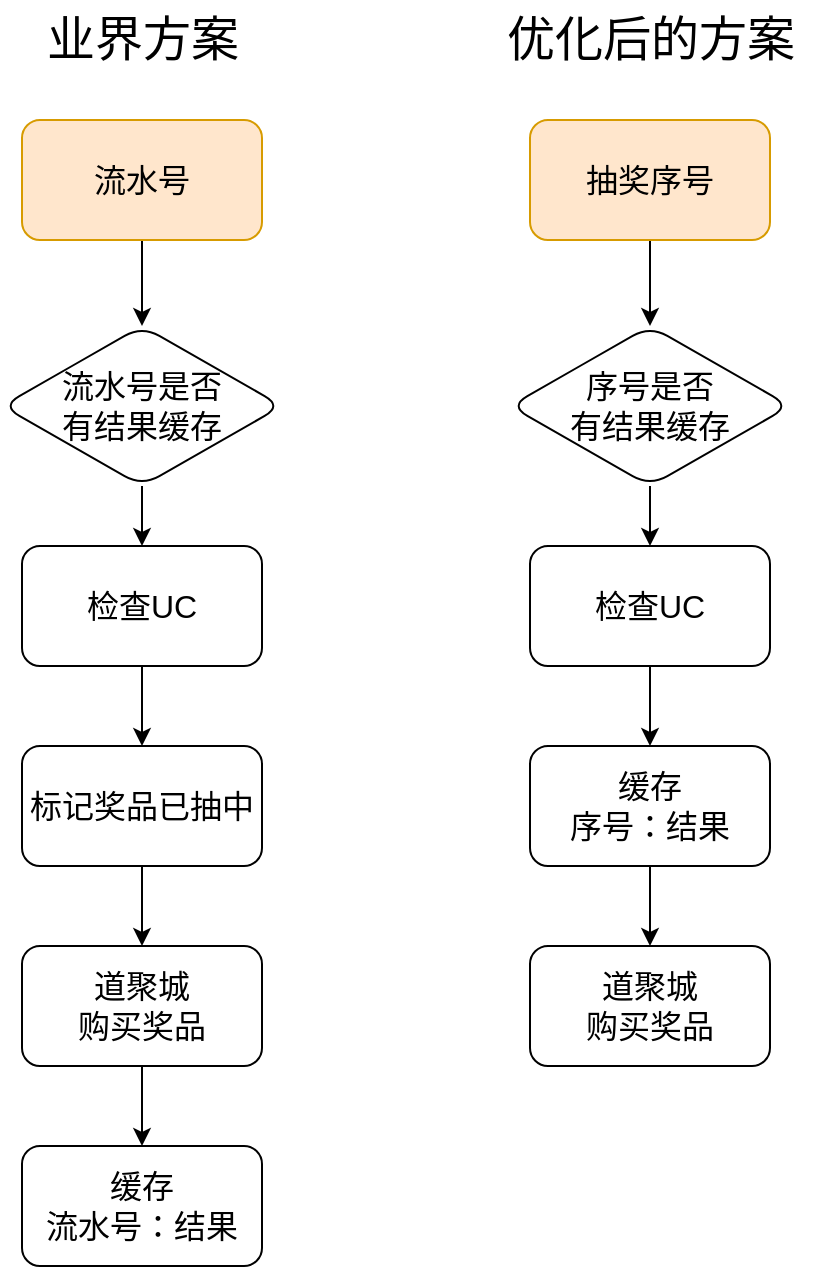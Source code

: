 <mxfile version="20.8.19" type="github">
  <diagram name="第 1 页" id="vSXPesGRcccRzlFdrcXZ">
    <mxGraphModel dx="1026" dy="683" grid="1" gridSize="10" guides="1" tooltips="1" connect="1" arrows="1" fold="1" page="1" pageScale="1" pageWidth="827" pageHeight="1169" math="0" shadow="0">
      <root>
        <mxCell id="0" />
        <mxCell id="1" parent="0" />
        <mxCell id="cHXS6WIh2ep5NLIJgydF-18" value="" style="edgeStyle=orthogonalEdgeStyle;rounded=0;orthogonalLoop=1;jettySize=auto;html=1;fontSize=16;" edge="1" parent="1" source="cHXS6WIh2ep5NLIJgydF-1" target="cHXS6WIh2ep5NLIJgydF-17">
          <mxGeometry relative="1" as="geometry" />
        </mxCell>
        <mxCell id="cHXS6WIh2ep5NLIJgydF-1" value="&lt;font size=&quot;3&quot;&gt;流水号&lt;/font&gt;" style="rounded=1;whiteSpace=wrap;html=1;fillColor=#ffe6cc;strokeColor=#d79b00;" vertex="1" parent="1">
          <mxGeometry x="160" y="220" width="120" height="60" as="geometry" />
        </mxCell>
        <mxCell id="cHXS6WIh2ep5NLIJgydF-9" value="" style="edgeStyle=orthogonalEdgeStyle;rounded=0;orthogonalLoop=1;jettySize=auto;html=1;fontSize=18;" edge="1" parent="1" source="cHXS6WIh2ep5NLIJgydF-4" target="cHXS6WIh2ep5NLIJgydF-5">
          <mxGeometry relative="1" as="geometry" />
        </mxCell>
        <mxCell id="cHXS6WIh2ep5NLIJgydF-4" value="&lt;font size=&quot;3&quot;&gt;检查UC&lt;/font&gt;" style="rounded=1;whiteSpace=wrap;html=1;" vertex="1" parent="1">
          <mxGeometry x="160" y="433" width="120" height="60" as="geometry" />
        </mxCell>
        <mxCell id="cHXS6WIh2ep5NLIJgydF-10" value="" style="edgeStyle=orthogonalEdgeStyle;rounded=0;orthogonalLoop=1;jettySize=auto;html=1;fontSize=18;" edge="1" parent="1" source="cHXS6WIh2ep5NLIJgydF-5" target="cHXS6WIh2ep5NLIJgydF-6">
          <mxGeometry relative="1" as="geometry" />
        </mxCell>
        <mxCell id="cHXS6WIh2ep5NLIJgydF-5" value="&lt;font size=&quot;3&quot;&gt;标记奖品已抽中&lt;/font&gt;" style="rounded=1;whiteSpace=wrap;html=1;" vertex="1" parent="1">
          <mxGeometry x="160" y="533" width="120" height="60" as="geometry" />
        </mxCell>
        <mxCell id="cHXS6WIh2ep5NLIJgydF-15" value="" style="edgeStyle=orthogonalEdgeStyle;rounded=0;orthogonalLoop=1;jettySize=auto;html=1;fontSize=14;" edge="1" parent="1" source="cHXS6WIh2ep5NLIJgydF-6" target="cHXS6WIh2ep5NLIJgydF-14">
          <mxGeometry relative="1" as="geometry" />
        </mxCell>
        <mxCell id="cHXS6WIh2ep5NLIJgydF-6" value="&lt;font size=&quot;3&quot;&gt;道聚城&lt;br&gt;购买奖品&lt;/font&gt;" style="rounded=1;whiteSpace=wrap;html=1;" vertex="1" parent="1">
          <mxGeometry x="160" y="633" width="120" height="60" as="geometry" />
        </mxCell>
        <mxCell id="cHXS6WIh2ep5NLIJgydF-11" value="&lt;span style=&quot;font-size: 24px;&quot;&gt;业界方案&lt;/span&gt;" style="text;html=1;align=center;verticalAlign=middle;resizable=0;points=[];autosize=1;strokeColor=none;fillColor=none;fontSize=18;" vertex="1" parent="1">
          <mxGeometry x="160" y="160" width="120" height="40" as="geometry" />
        </mxCell>
        <mxCell id="cHXS6WIh2ep5NLIJgydF-14" value="&lt;div style=&quot;border-color: var(--border-color);&quot;&gt;&lt;font style=&quot;font-size: 16px;&quot;&gt;缓存&lt;/font&gt;&lt;/div&gt;&lt;div style=&quot;border-color: var(--border-color);&quot;&gt;&lt;font size=&quot;3&quot;&gt;流水号：结果&lt;/font&gt;&lt;/div&gt;" style="rounded=1;whiteSpace=wrap;html=1;" vertex="1" parent="1">
          <mxGeometry x="160" y="733" width="120" height="60" as="geometry" />
        </mxCell>
        <mxCell id="cHXS6WIh2ep5NLIJgydF-19" value="" style="edgeStyle=orthogonalEdgeStyle;rounded=0;orthogonalLoop=1;jettySize=auto;html=1;fontSize=16;" edge="1" parent="1" source="cHXS6WIh2ep5NLIJgydF-17" target="cHXS6WIh2ep5NLIJgydF-4">
          <mxGeometry relative="1" as="geometry" />
        </mxCell>
        <mxCell id="cHXS6WIh2ep5NLIJgydF-17" value="流水号是否&lt;br&gt;有结果缓存" style="rhombus;whiteSpace=wrap;html=1;rounded=1;fontSize=16;" vertex="1" parent="1">
          <mxGeometry x="150" y="323" width="140" height="80" as="geometry" />
        </mxCell>
        <mxCell id="cHXS6WIh2ep5NLIJgydF-20" value="&lt;span style=&quot;font-size: 24px;&quot;&gt;优化后的方案&lt;/span&gt;" style="text;html=1;align=center;verticalAlign=middle;resizable=0;points=[];autosize=1;strokeColor=none;fillColor=none;fontSize=18;" vertex="1" parent="1">
          <mxGeometry x="389" y="160" width="170" height="40" as="geometry" />
        </mxCell>
        <mxCell id="cHXS6WIh2ep5NLIJgydF-21" value="" style="edgeStyle=orthogonalEdgeStyle;rounded=0;orthogonalLoop=1;jettySize=auto;html=1;fontSize=16;" edge="1" parent="1" source="cHXS6WIh2ep5NLIJgydF-22" target="cHXS6WIh2ep5NLIJgydF-31">
          <mxGeometry relative="1" as="geometry" />
        </mxCell>
        <mxCell id="cHXS6WIh2ep5NLIJgydF-22" value="&lt;font size=&quot;3&quot;&gt;抽奖序号&lt;/font&gt;" style="rounded=1;whiteSpace=wrap;html=1;fillColor=#ffe6cc;strokeColor=#d79b00;" vertex="1" parent="1">
          <mxGeometry x="414" y="220" width="120" height="60" as="geometry" />
        </mxCell>
        <mxCell id="cHXS6WIh2ep5NLIJgydF-23" value="" style="edgeStyle=orthogonalEdgeStyle;rounded=0;orthogonalLoop=1;jettySize=auto;html=1;fontSize=18;" edge="1" parent="1" source="cHXS6WIh2ep5NLIJgydF-24" target="cHXS6WIh2ep5NLIJgydF-26">
          <mxGeometry relative="1" as="geometry" />
        </mxCell>
        <mxCell id="cHXS6WIh2ep5NLIJgydF-24" value="&lt;font size=&quot;3&quot;&gt;检查UC&lt;/font&gt;" style="rounded=1;whiteSpace=wrap;html=1;" vertex="1" parent="1">
          <mxGeometry x="414" y="433" width="120" height="60" as="geometry" />
        </mxCell>
        <mxCell id="cHXS6WIh2ep5NLIJgydF-25" value="" style="edgeStyle=orthogonalEdgeStyle;rounded=0;orthogonalLoop=1;jettySize=auto;html=1;fontSize=18;" edge="1" parent="1" source="cHXS6WIh2ep5NLIJgydF-26" target="cHXS6WIh2ep5NLIJgydF-28">
          <mxGeometry relative="1" as="geometry" />
        </mxCell>
        <mxCell id="cHXS6WIh2ep5NLIJgydF-26" value="&lt;div style=&quot;border-color: var(--border-color);&quot;&gt;&lt;font style=&quot;border-color: var(--border-color); font-size: 16px;&quot;&gt;缓存&lt;/font&gt;&lt;/div&gt;&lt;div style=&quot;border-color: var(--border-color);&quot;&gt;&lt;font style=&quot;border-color: var(--border-color);&quot; size=&quot;3&quot;&gt;序号：结果&lt;/font&gt;&lt;/div&gt;" style="rounded=1;whiteSpace=wrap;html=1;" vertex="1" parent="1">
          <mxGeometry x="414" y="533" width="120" height="60" as="geometry" />
        </mxCell>
        <mxCell id="cHXS6WIh2ep5NLIJgydF-28" value="&lt;font size=&quot;3&quot;&gt;道聚城&lt;br&gt;购买奖品&lt;/font&gt;" style="rounded=1;whiteSpace=wrap;html=1;" vertex="1" parent="1">
          <mxGeometry x="414" y="633" width="120" height="60" as="geometry" />
        </mxCell>
        <mxCell id="cHXS6WIh2ep5NLIJgydF-30" value="" style="edgeStyle=orthogonalEdgeStyle;rounded=0;orthogonalLoop=1;jettySize=auto;html=1;fontSize=16;" edge="1" parent="1" source="cHXS6WIh2ep5NLIJgydF-31" target="cHXS6WIh2ep5NLIJgydF-24">
          <mxGeometry relative="1" as="geometry" />
        </mxCell>
        <mxCell id="cHXS6WIh2ep5NLIJgydF-31" value="序号是否&lt;br&gt;有结果缓存" style="rhombus;whiteSpace=wrap;html=1;rounded=1;fontSize=16;" vertex="1" parent="1">
          <mxGeometry x="404" y="323" width="140" height="80" as="geometry" />
        </mxCell>
      </root>
    </mxGraphModel>
  </diagram>
</mxfile>
